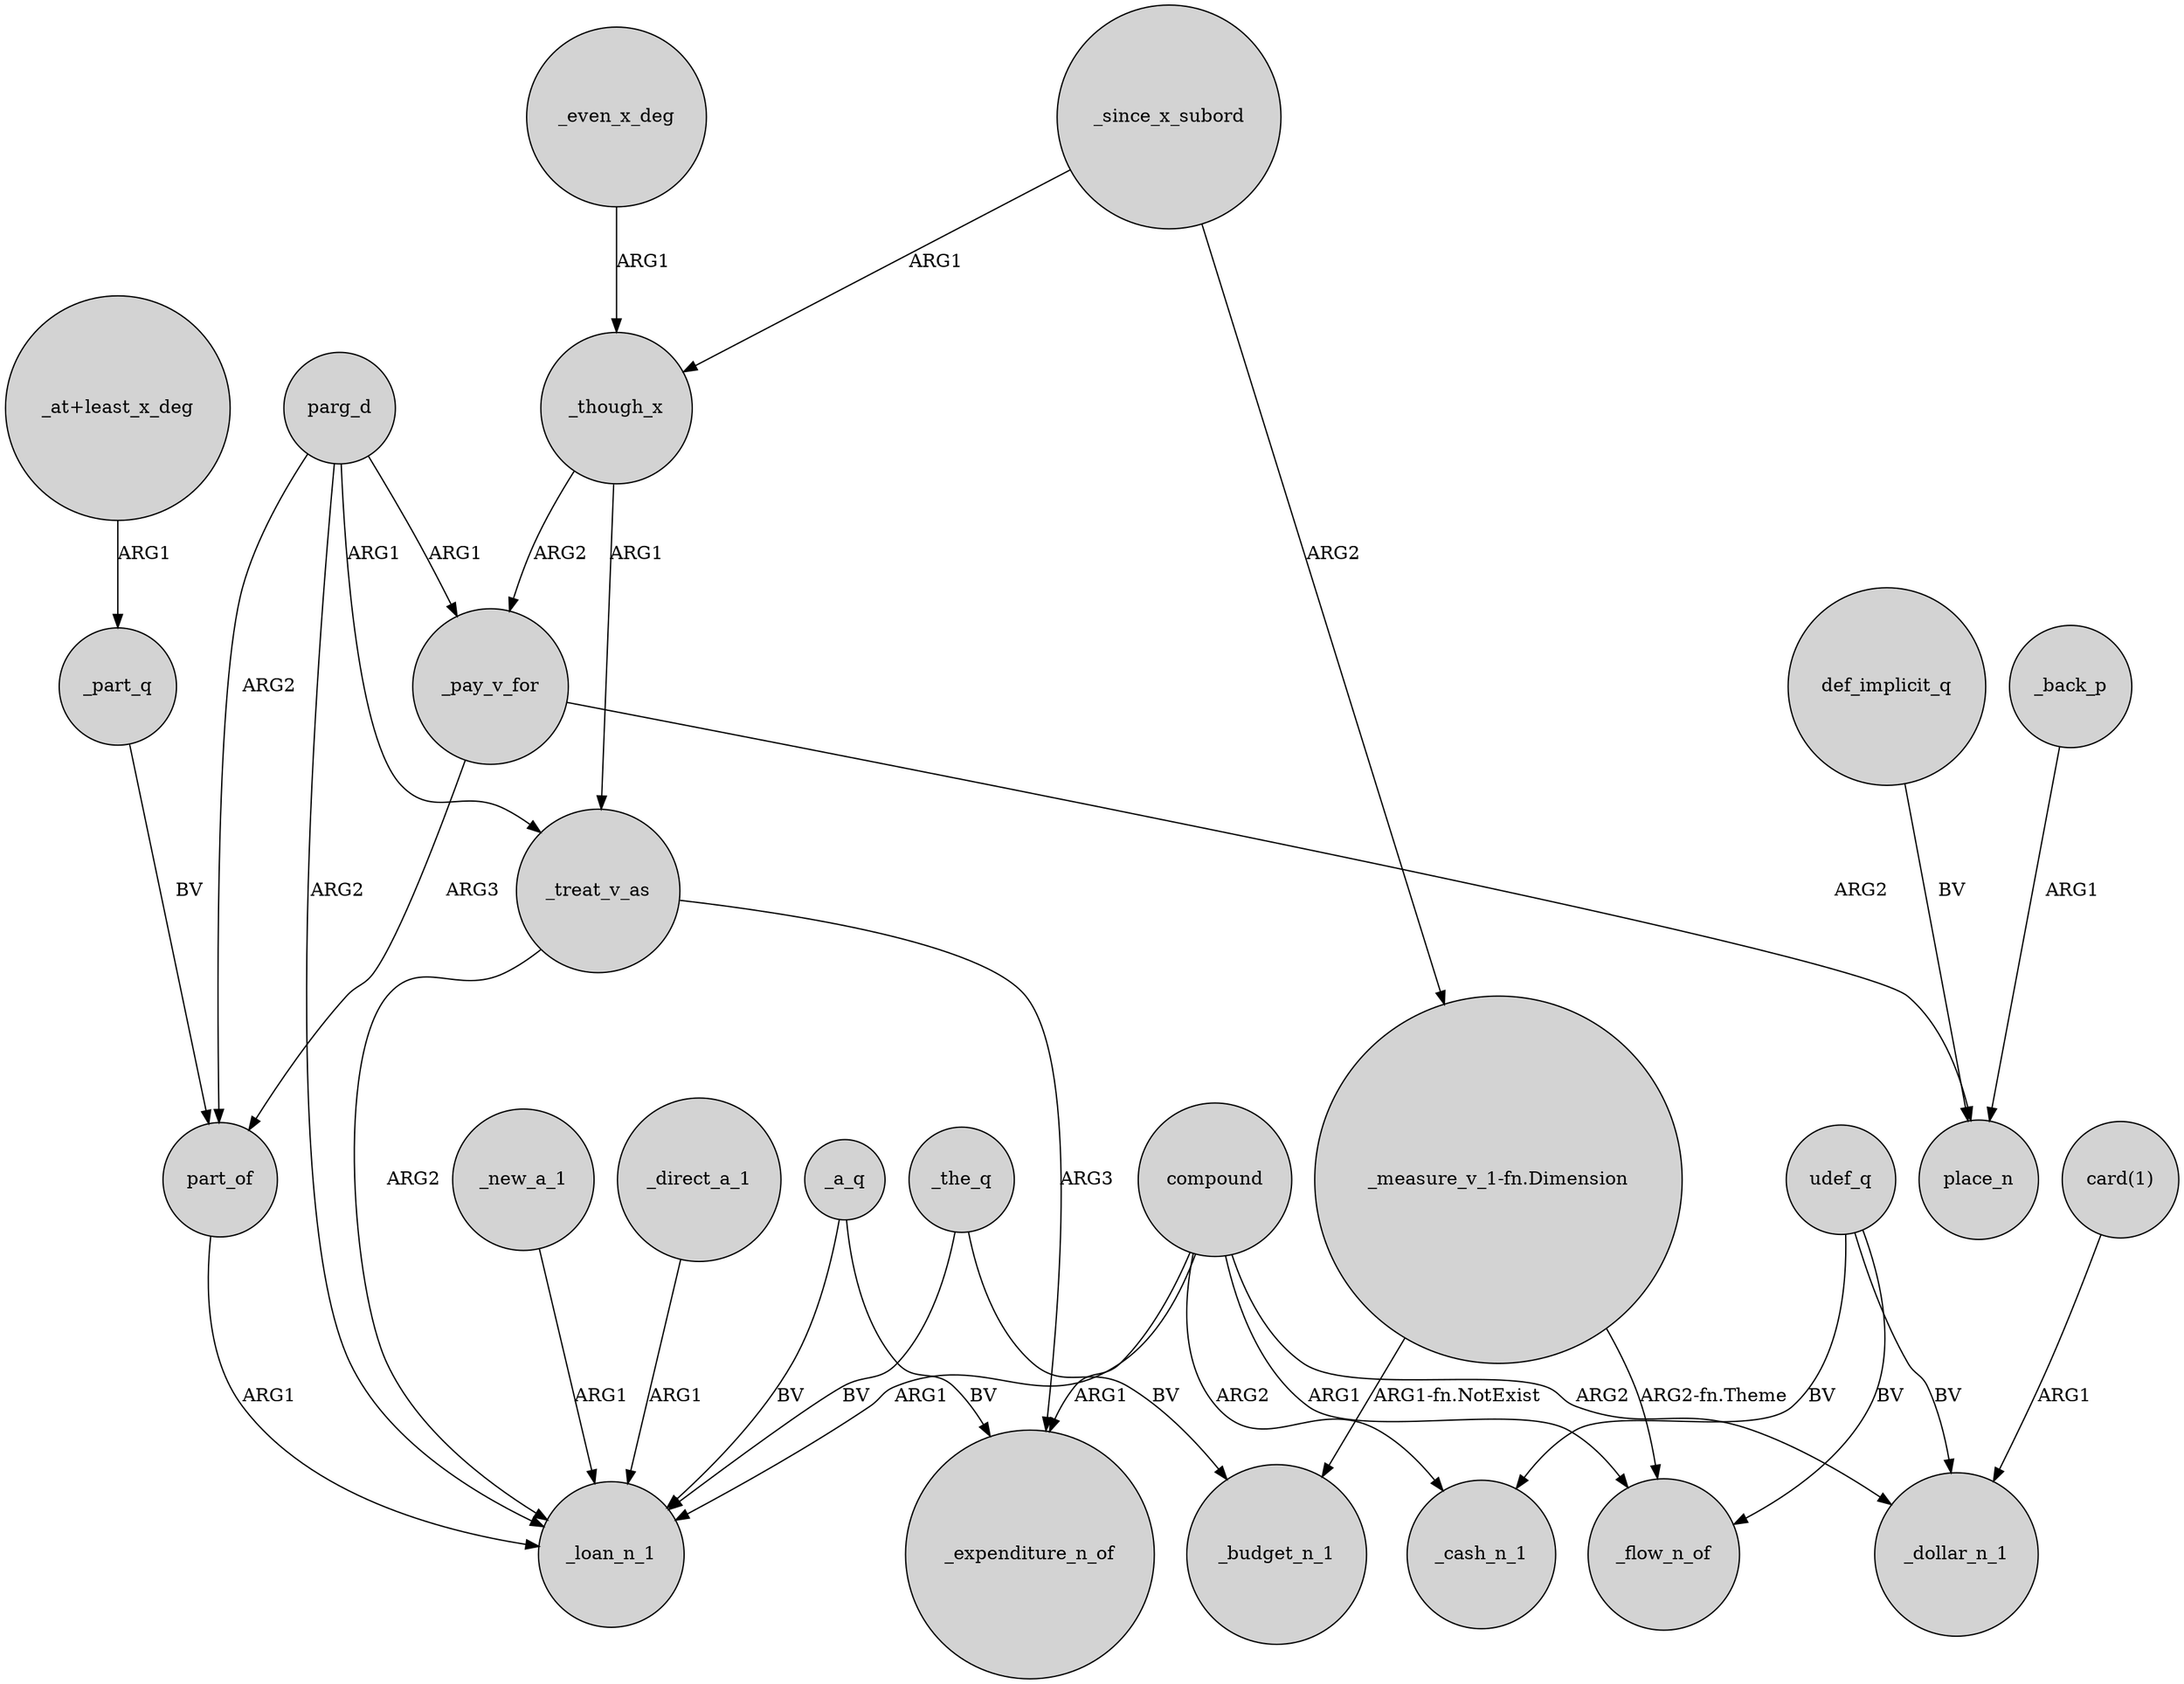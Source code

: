 digraph {
	node [shape=circle style=filled]
	_a_q -> _loan_n_1 [label=BV]
	parg_d -> _loan_n_1 [label=ARG2]
	_since_x_subord -> "_measure_v_1-fn.Dimension" [label=ARG2]
	_the_q -> _budget_n_1 [label=BV]
	_treat_v_as -> _loan_n_1 [label=ARG2]
	_treat_v_as -> _expenditure_n_of [label=ARG3]
	udef_q -> _cash_n_1 [label=BV]
	"_at+least_x_deg" -> _part_q [label=ARG1]
	compound -> _flow_n_of [label=ARG1]
	_even_x_deg -> _though_x [label=ARG1]
	"card(1)" -> _dollar_n_1 [label=ARG1]
	def_implicit_q -> place_n [label=BV]
	_direct_a_1 -> _loan_n_1 [label=ARG1]
	_part_q -> part_of [label=BV]
	_pay_v_for -> place_n [label=ARG2]
	_since_x_subord -> _though_x [label=ARG1]
	_though_x -> _pay_v_for [label=ARG2]
	_the_q -> _loan_n_1 [label=BV]
	compound -> _expenditure_n_of [label=ARG1]
	_pay_v_for -> part_of [label=ARG3]
	compound -> _loan_n_1 [label=ARG1]
	udef_q -> _flow_n_of [label=BV]
	part_of -> _loan_n_1 [label=ARG1]
	_though_x -> _treat_v_as [label=ARG1]
	compound -> _cash_n_1 [label=ARG2]
	"_measure_v_1-fn.Dimension" -> _budget_n_1 [label="ARG1-fn.NotExist"]
	parg_d -> _pay_v_for [label=ARG1]
	_back_p -> place_n [label=ARG1]
	parg_d -> part_of [label=ARG2]
	compound -> _dollar_n_1 [label=ARG2]
	parg_d -> _treat_v_as [label=ARG1]
	udef_q -> _dollar_n_1 [label=BV]
	"_measure_v_1-fn.Dimension" -> _flow_n_of [label="ARG2-fn.Theme"]
	_a_q -> _expenditure_n_of [label=BV]
	_new_a_1 -> _loan_n_1 [label=ARG1]
}
